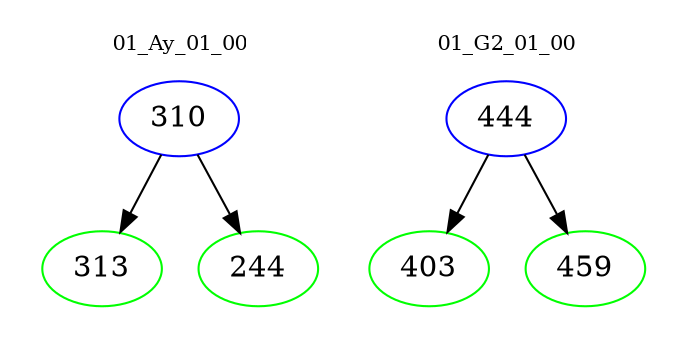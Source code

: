 digraph{
subgraph cluster_0 {
color = white
label = "01_Ay_01_00";
fontsize=10;
T0_310 [label="310", color="blue"]
T0_310 -> T0_313 [color="black"]
T0_313 [label="313", color="green"]
T0_310 -> T0_244 [color="black"]
T0_244 [label="244", color="green"]
}
subgraph cluster_1 {
color = white
label = "01_G2_01_00";
fontsize=10;
T1_444 [label="444", color="blue"]
T1_444 -> T1_403 [color="black"]
T1_403 [label="403", color="green"]
T1_444 -> T1_459 [color="black"]
T1_459 [label="459", color="green"]
}
}
